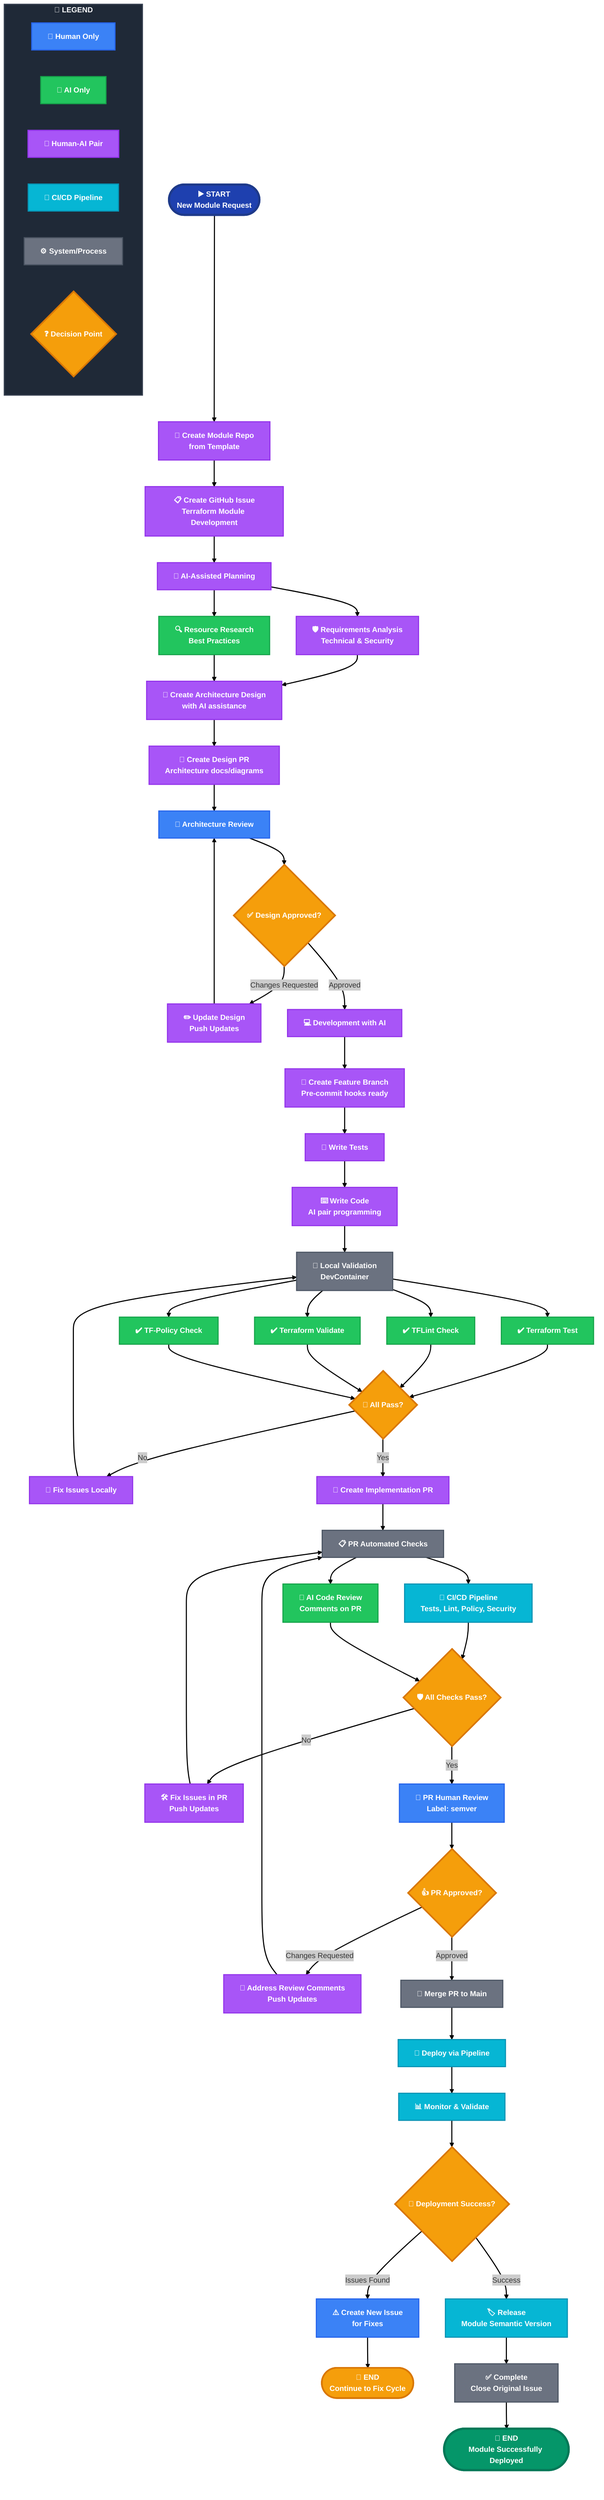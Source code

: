 ---
config:
  theme: neo
  flowchart:
    curve: basis
---
flowchart TB
    %% Legend at top
    subgraph LEGEND["🔑 LEGEND"]
        direction LR
        L1["👤 Human Only"]
        L2["🤖 AI Only"]
        L3["👥 Human-AI Pair"]
        L4["🔄 CI/CD Pipeline"]
        L5["⚙️ System/Process"]
        L6{"❓ Decision Point"}
    end
    
    %% Start
    START(["▶️ START<br>New Module Request"])
    
    %% Initial Setup
    START --> A0["📂 Create Module Repo<br>from Template"]
    A0 --> A["📋 Create GitHub Issue<br>Terraform Module Development"]
    
    %% Planning & Design
    A --> B["🧠 AI-Assisted Planning"]
    B --> B1["🛡️ Requirements Analysis<br>Technical & Security"]
    B --> B2["🔍 Resource Research<br>Best Practices"]
    B1 & B2 --> C["📐 Create Architecture Design<br>with AI assistance"]
    C --> C1["📄 Create Design PR<br>Architecture docs/diagrams"]
    C1 --> C2["👤 Architecture Review"]
    C2 --> C3{"✅ Design Approved?"}
    C3 -->|Changes Requested| C4["✏️ Update Design<br>Push Updates"]
    C4 --> C2
    
    %% Development
    C3 -->|Approved| E["💻 Development with AI"]
    E --> D["🌿 Create Feature Branch<br>Pre-commit hooks ready"]
    D --> F["🧪 Write Tests"]
    F --> G["⌨️ Write Code<br>AI pair programming"]
    
    %% Local Testing
    G --> H["🐳 Local Validation<br>DevContainer"]
    H --> H1["✔️ Terraform Test"]
    H --> H2["✔️ TFLint Check"]
    H --> H3["✔️ Terraform Validate"]
    H --> H4["✔️ TF-Policy Check"]
    H1 & H2 & H3 & H4 --> I{"🚦 All Pass?"}
    I -->|No| I1["🔧 Fix Issues Locally"]
    I1 --> H
    
    %% PR & Review
    I -->|Yes| J["🔀 Create Implementation PR"]
    J --> K["📋 PR Automated Checks"]
    K --> K1["🤖 CI/CD Pipeline<br>Tests, Lint, Policy, Security"]
    K --> K2["💬 AI Code Review<br>Comments on PR"]
    K1 & K2 --> L{"🛡️ All Checks Pass?"}
    L -->|No| M["🛠️ Fix Issues in PR<br>Push Updates"]
    M --> K
    L -->|Yes| N["👤 PR Human Review<br>Label: semver"]
    N --> O{"👍 PR Approved?"}
    O -->|Changes Requested| P["💬 Address Review Comments<br>Push Updates"]
    P --> K
    
    %% Deployment
    O -->|Approved| Q["🔀 Merge PR to Main"]
    Q --> R["🚀 Deploy via Pipeline"]
    R --> S["📊 Monitor & Validate"]
    S --> T{"💚 Deployment Success?"}
    
    %% End States
    T -->|Issues Found| U["⚠️ Create New Issue<br>for Fixes"]
    U --> END2(["🔄 END<br>Continue to Fix Cycle"])
    T -->|Success| V["🏷️ Release<br>Module Semantic Version"]
    V --> W["✅ Complete<br>Close Original Issue"]
    W --> END1(["🎯 END<br>Module Successfully Deployed"])
    
    %% Apply all styles
    L1:::human
    L2:::ai
    L3:::pair
    L4:::cicd
    L5:::system
    L6:::decision
    START:::start
    A0:::pair
    A:::pair
    B:::pair
    B1:::pair
    B2:::ai
    C:::pair
    C1:::pair
    C2:::human
    C3:::decision
    C4:::pair
    E:::pair
    D:::pair
    F:::pair
    G:::pair
    H:::system
    H1:::ai
    H2:::ai
    H3:::ai
    H4:::ai
    I:::decision
    I1:::pair
    J:::pair
    K:::system
    K1:::cicd
    K2:::ai
    L:::decision
    M:::pair
    N:::human
    O:::decision
    P:::pair
    Q:::system
    R:::cicd
    S:::cicd
    T:::decision
    U:::human
    END2:::endwarn
    V:::cicd
    W:::system
    END1:::endsuccess
    
    classDef start fill:#1e40af,stroke:#1e3a8a,color:#fff,stroke-width:4px,font-weight:bold
    classDef endsuccess fill:#059669,stroke:#047857,color:#fff,stroke-width:4px,font-weight:bold
    classDef endwarn fill:#f59e0b,stroke:#d97706,color:#fff,stroke-width:3px,font-weight:bold
    classDef human fill:#3b82f6,stroke:#2563eb,color:#fff,stroke-width:2px,font-weight:bold
    classDef ai fill:#22c55e,stroke:#16a34a,color:#fff,stroke-width:2px,font-weight:bold
    classDef cicd fill:#06b6d4,stroke:#0891b2,color:#fff,stroke-width:2px,font-weight:bold
    classDef pair fill:#a855f7,stroke:#9333ea,color:#fff,stroke-width:2px,font-weight:bold
    classDef system fill:#6b7280,stroke:#4b5563,color:#fff,stroke-width:2px,font-weight:bold
    classDef decision fill:#f59e0b,stroke:#d97706,color:#fff,stroke-width:3px,font-weight:bold
    
    style LEGEND fill:#1f2937,stroke:#374151,stroke-width:2px,color:#f9fafb,font-weight:bold